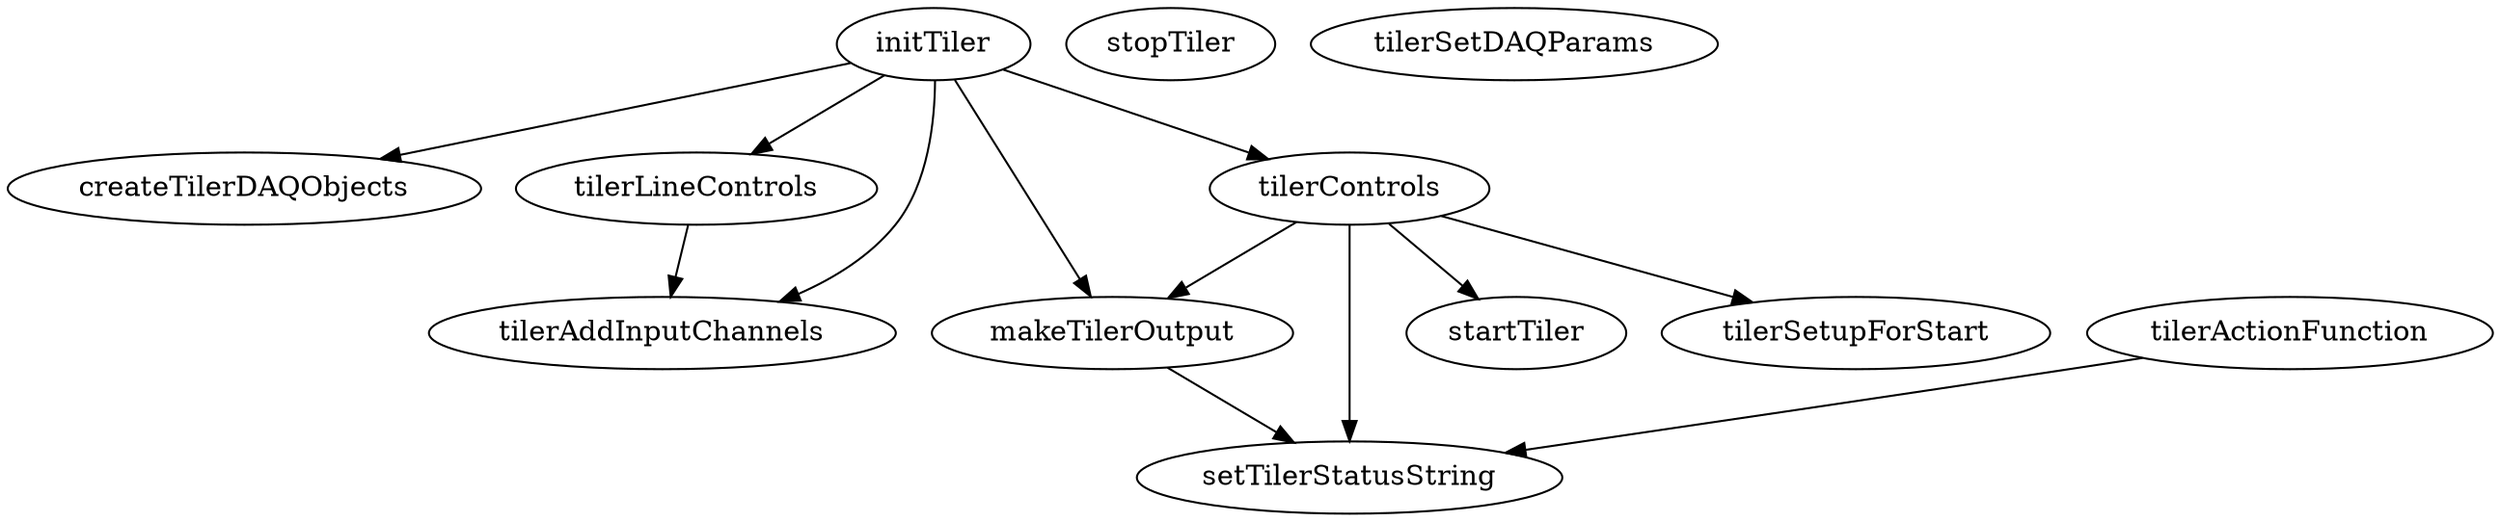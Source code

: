 /* Created by mdot for Matlab */
digraph m2html {
  initTiler -> createTilerDAQObjects;
  initTiler -> makeTilerOutput;
  initTiler -> tilerAddInputChannels;
  initTiler -> tilerControls;
  initTiler -> tilerLineControls;
  makeTilerOutput -> setTilerStatusString;
  tilerActionFunction -> setTilerStatusString;
  tilerControls -> makeTilerOutput;
  tilerControls -> setTilerStatusString;
  tilerControls -> startTiler;
  tilerControls -> tilerSetupForStart;
  tilerLineControls -> tilerAddInputChannels;

  createTilerDAQObjects [URL="createTilerDAQObjects.html"];
  initTiler [URL="initTiler.html"];
  makeTilerOutput [URL="makeTilerOutput.html"];
  setTilerStatusString [URL="setTilerStatusString.html"];
  startTiler [URL="startTiler.html"];
  stopTiler [URL="stopTiler.html"];
  tilerActionFunction [URL="tilerActionFunction.html"];
  tilerAddInputChannels [URL="tilerAddInputChannels.html"];
  tilerControls [URL="tilerControls.html"];
  tilerLineControls [URL="tilerLineControls.html"];
  tilerSetDAQParams [URL="tilerSetDAQParams.html"];
  tilerSetupForStart [URL="tilerSetupForStart.html"];
}